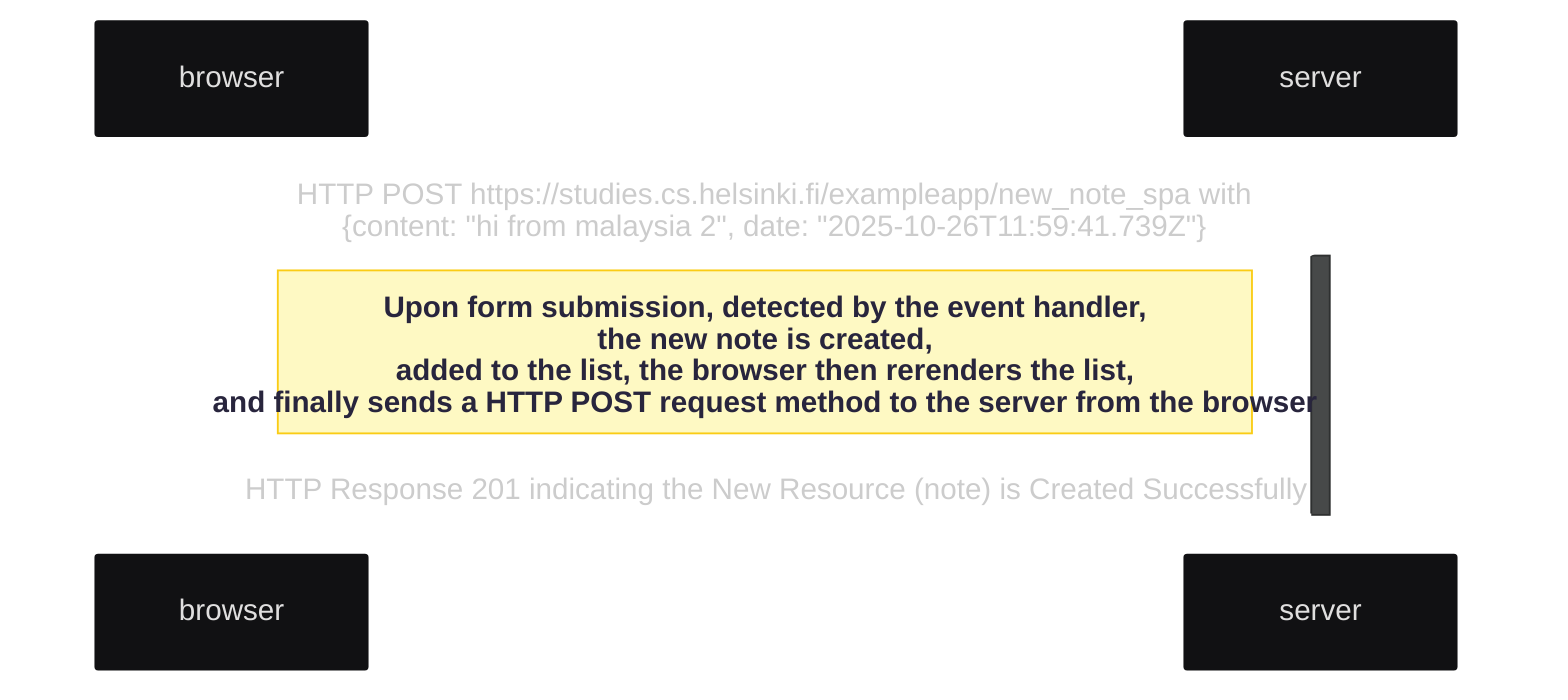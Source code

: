 ---
config:
  theme: redux-dark
---
sequenceDiagram
    participant browser
    participant server
    browser->>server: HTTP POST https://studies.cs.helsinki.fi/exampleapp/new_note_spa with <br/> {content: "hi from malaysia 2", date: "2025-10-26T11:59:41.739Z"}
    activate server

    Note right of browser: Upon form submission, detected by the event handler,<br/>the new note is created,<br/>added to the list, the browser then rerenders the list,<br/>and finally sends a HTTP POST request method to the server from the browser

    server-->>browser: HTTP Response 201 indicating the New Resource (note) is Created Successfully
    deactivate server